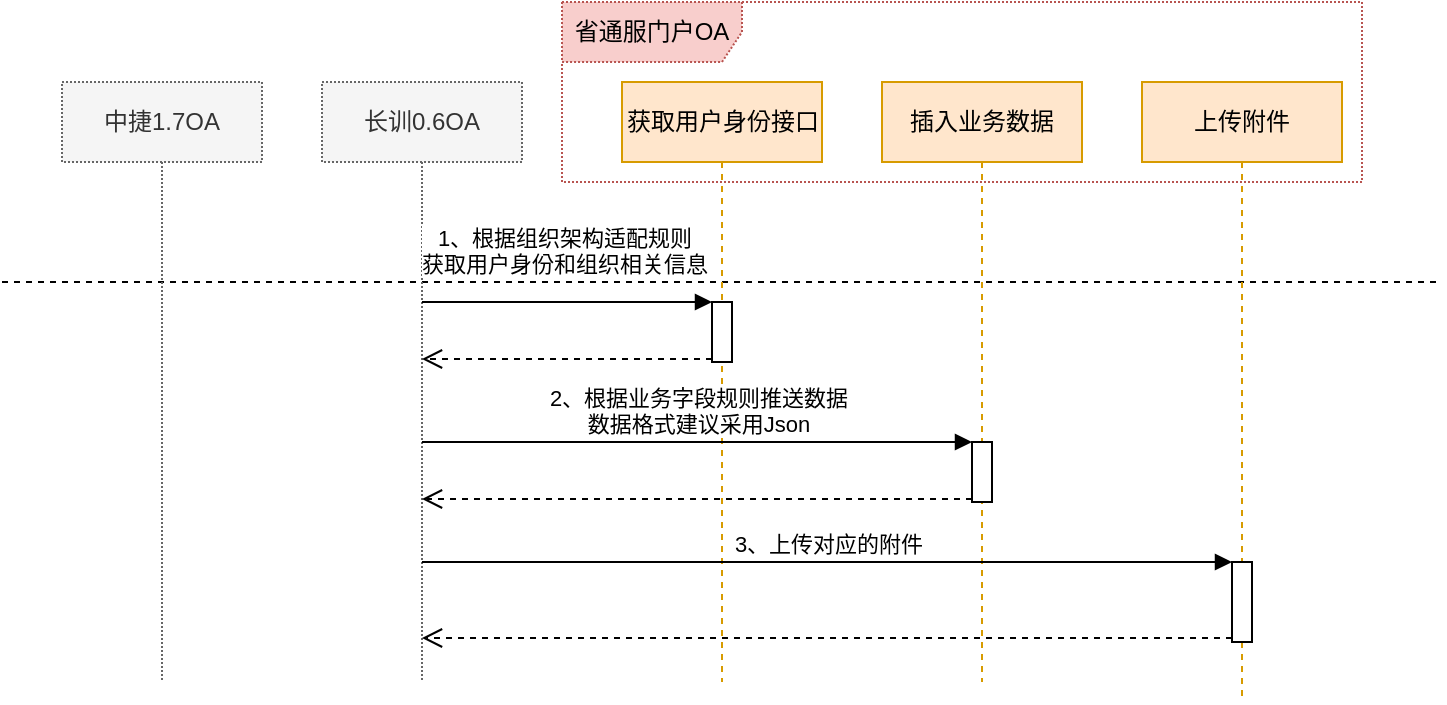 <mxfile version="10.8.0" type="github"><diagram id="uJz1_hHCdPxTJrE3NS_t" name="第 1 页"><mxGraphModel dx="914" dy="618" grid="1" gridSize="10" guides="1" tooltips="1" connect="1" arrows="1" fold="1" page="1" pageScale="1" pageWidth="827" pageHeight="1169" math="0" shadow="0"><root><mxCell id="0"/><mxCell id="1" parent="0"/><mxCell id="oOoQQwgPOISbMBHKoY3k-29" value="省通服门户OA" style="shape=umlFrame;whiteSpace=wrap;html=1;dashed=1;dashPattern=1 1;fillColor=#f8cecc;strokeColor=#b85450;width=90;height=30;" vertex="1" parent="1"><mxGeometry x="360" y="240" width="400" height="90" as="geometry"/></mxCell><mxCell id="oOoQQwgPOISbMBHKoY3k-11" value="" style="endArrow=none;html=1;dashed=1;" edge="1" parent="1"><mxGeometry width="50" height="50" relative="1" as="geometry"><mxPoint x="80" y="380" as="sourcePoint"/><mxPoint x="800" y="380" as="targetPoint"/></mxGeometry></mxCell><mxCell id="oOoQQwgPOISbMBHKoY3k-24" value="获取用户身份接口" style="html=1;points=[];perimeter=orthogonalPerimeter;shape=umlLifeline;participant=label;fontFamily=Helvetica;fontSize=12;align=center;strokeColor=#d79b00;fillColor=#ffe6cc;recursiveResize=0;container=1;collapsible=0;" vertex="1" parent="1"><mxGeometry x="390" y="280" width="100" height="300" as="geometry"/></mxCell><mxCell id="oOoQQwgPOISbMBHKoY3k-58" value="" style="html=1;points=[];perimeter=orthogonalPerimeter;" vertex="1" parent="oOoQQwgPOISbMBHKoY3k-24"><mxGeometry x="45" y="110" width="10" height="30" as="geometry"/></mxCell><mxCell id="oOoQQwgPOISbMBHKoY3k-25" value="插入业务数据" style="shape=umlLifeline;perimeter=lifelinePerimeter;whiteSpace=wrap;html=1;container=1;collapsible=0;recursiveResize=0;outlineConnect=0;fillColor=#ffe6cc;strokeColor=#d79b00;" vertex="1" parent="1"><mxGeometry x="520" y="280" width="100" height="300" as="geometry"/></mxCell><mxCell id="oOoQQwgPOISbMBHKoY3k-61" value="" style="html=1;points=[];perimeter=orthogonalPerimeter;" vertex="1" parent="oOoQQwgPOISbMBHKoY3k-25"><mxGeometry x="45" y="180" width="10" height="30" as="geometry"/></mxCell><mxCell id="oOoQQwgPOISbMBHKoY3k-26" value="上传附件" style="shape=umlLifeline;perimeter=lifelinePerimeter;whiteSpace=wrap;html=1;container=1;collapsible=0;recursiveResize=0;outlineConnect=0;fillColor=#ffe6cc;strokeColor=#d79b00;" vertex="1" parent="1"><mxGeometry x="650" y="280" width="100" height="310" as="geometry"/></mxCell><mxCell id="oOoQQwgPOISbMBHKoY3k-64" value="" style="html=1;points=[];perimeter=orthogonalPerimeter;" vertex="1" parent="oOoQQwgPOISbMBHKoY3k-26"><mxGeometry x="45" y="240" width="10" height="40" as="geometry"/></mxCell><mxCell id="oOoQQwgPOISbMBHKoY3k-53" value="&lt;span&gt;长训0.6OA&lt;/span&gt;" style="shape=umlLifeline;perimeter=lifelinePerimeter;whiteSpace=wrap;html=1;container=1;collapsible=0;recursiveResize=0;outlineConnect=0;dashed=1;dashPattern=1 1;fillColor=#f5f5f5;strokeColor=#666666;fontColor=#333333;" vertex="1" parent="1"><mxGeometry x="240" y="280" width="100" height="300" as="geometry"/></mxCell><mxCell id="oOoQQwgPOISbMBHKoY3k-54" value="&lt;span&gt;中捷1.7OA&lt;/span&gt;&lt;br&gt;" style="shape=umlLifeline;perimeter=lifelinePerimeter;whiteSpace=wrap;html=1;container=1;collapsible=0;recursiveResize=0;outlineConnect=0;dashed=1;dashPattern=1 1;fillColor=#f5f5f5;strokeColor=#666666;fontColor=#333333;" vertex="1" parent="1"><mxGeometry x="110" y="280" width="100" height="300" as="geometry"/></mxCell><mxCell id="oOoQQwgPOISbMBHKoY3k-59" value="1、根据组织架构适配规则&lt;br&gt;获取用户身份和组织相关信息&lt;br&gt;" style="html=1;verticalAlign=bottom;endArrow=block;entryX=0;entryY=0;" edge="1" target="oOoQQwgPOISbMBHKoY3k-58" parent="1" source="oOoQQwgPOISbMBHKoY3k-53"><mxGeometry x="-0.031" y="10" relative="1" as="geometry"><mxPoint x="365" y="390" as="sourcePoint"/><mxPoint as="offset"/></mxGeometry></mxCell><mxCell id="oOoQQwgPOISbMBHKoY3k-60" value="" style="html=1;verticalAlign=bottom;endArrow=open;dashed=1;endSize=8;exitX=0;exitY=0.95;" edge="1" source="oOoQQwgPOISbMBHKoY3k-58" parent="1" target="oOoQQwgPOISbMBHKoY3k-53"><mxGeometry relative="1" as="geometry"><mxPoint x="365" y="466" as="targetPoint"/></mxGeometry></mxCell><mxCell id="oOoQQwgPOISbMBHKoY3k-63" value="" style="html=1;verticalAlign=bottom;endArrow=open;dashed=1;endSize=8;exitX=0;exitY=0.95;" edge="1" source="oOoQQwgPOISbMBHKoY3k-61" parent="1" target="oOoQQwgPOISbMBHKoY3k-53"><mxGeometry relative="1" as="geometry"><mxPoint x="495" y="536" as="targetPoint"/></mxGeometry></mxCell><mxCell id="oOoQQwgPOISbMBHKoY3k-62" value="2、根据业务字段规则推送数据&lt;br&gt;数据格式建议采用Json&lt;br&gt;" style="html=1;verticalAlign=bottom;endArrow=block;entryX=0;entryY=0;" edge="1" target="oOoQQwgPOISbMBHKoY3k-61" parent="1" source="oOoQQwgPOISbMBHKoY3k-53"><mxGeometry relative="1" as="geometry"><mxPoint x="495" y="460" as="sourcePoint"/></mxGeometry></mxCell><mxCell id="oOoQQwgPOISbMBHKoY3k-65" value="3、上传对应的附件" style="html=1;verticalAlign=bottom;endArrow=block;entryX=0;entryY=0;" edge="1" target="oOoQQwgPOISbMBHKoY3k-64" parent="1" source="oOoQQwgPOISbMBHKoY3k-53"><mxGeometry relative="1" as="geometry"><mxPoint x="625" y="510" as="sourcePoint"/></mxGeometry></mxCell><mxCell id="oOoQQwgPOISbMBHKoY3k-66" value="" style="html=1;verticalAlign=bottom;endArrow=open;dashed=1;endSize=8;exitX=0;exitY=0.95;" edge="1" source="oOoQQwgPOISbMBHKoY3k-64" parent="1" target="oOoQQwgPOISbMBHKoY3k-53"><mxGeometry relative="1" as="geometry"><mxPoint x="290" y="586" as="targetPoint"/></mxGeometry></mxCell></root></mxGraphModel></diagram></mxfile>